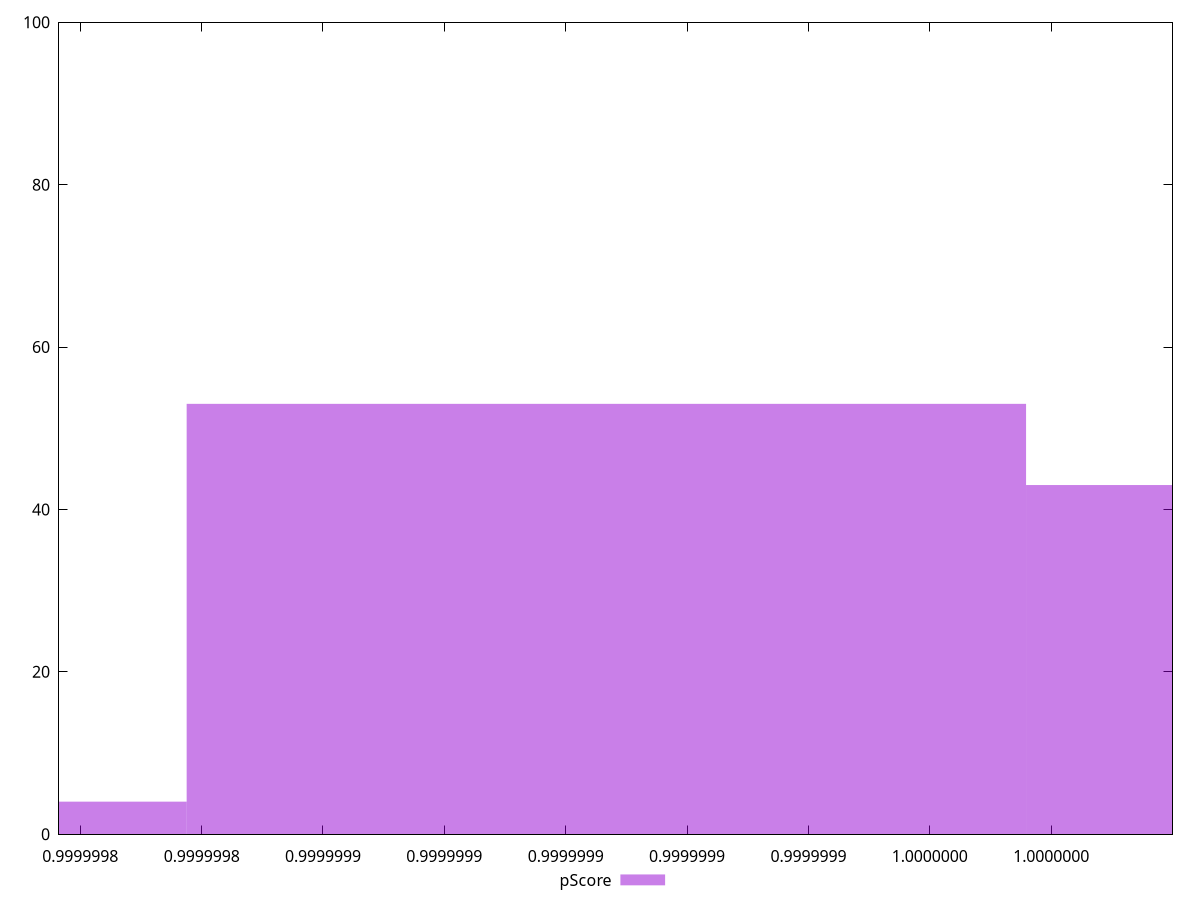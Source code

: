 reset

$pScore <<EOF
0.9999999066975103 53
1.0000000450282218 43
0.9999997683667988 4
EOF

set key outside below
set boxwidth 1.3833071150926986e-7
set xrange [0.9999998164940374:0.9999999999939735]
set yrange [0:100]
set trange [0:100]
set style fill transparent solid 0.5 noborder
set terminal svg size 640, 490 enhanced background rgb 'white'
set output "reports/report_00032_2021-02-25T10-28-15.087Z/bootup-time/samples/agenda/pScore/histogram.svg"

plot $pScore title "pScore" with boxes

reset
